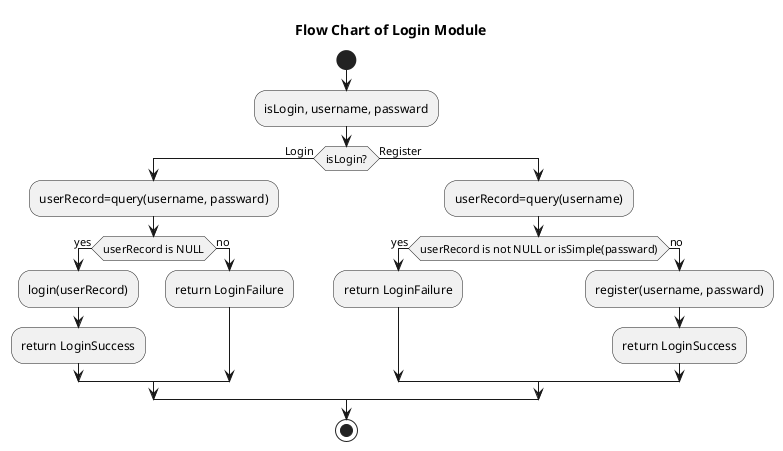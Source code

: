 
@startuml
title Flow Chart of Login Module
skinparam ConditionEndStyle hline
start
:isLogin, username, passward;
if (isLogin?) then (Login)
' repeat :Enter Username and Password;
' backward :Login Failure;
' repeat while (Username and Passward Correct?) is (No) not (Yes)
    :userRecord=query(username, passward);
    if (userRecord is NULL) then (yes)
    :login(userRecord);
    :return LoginSuccess;
    else (no)
    :return LoginFailure;
    endif
else (Register)
' repeat :Enter Username and Password;
' backward :Login Failure;
' repeat while (Username and Passward Correct?) is (No) not (Yes)
    :userRecord=query(username);
    if (userRecord is not NULL or isSimple(passward)) then (yes)
    :return LoginFailure;
    else (no)
    :register(username, passward);
    :return LoginSuccess;
    endif
endif
stop
@enduml
